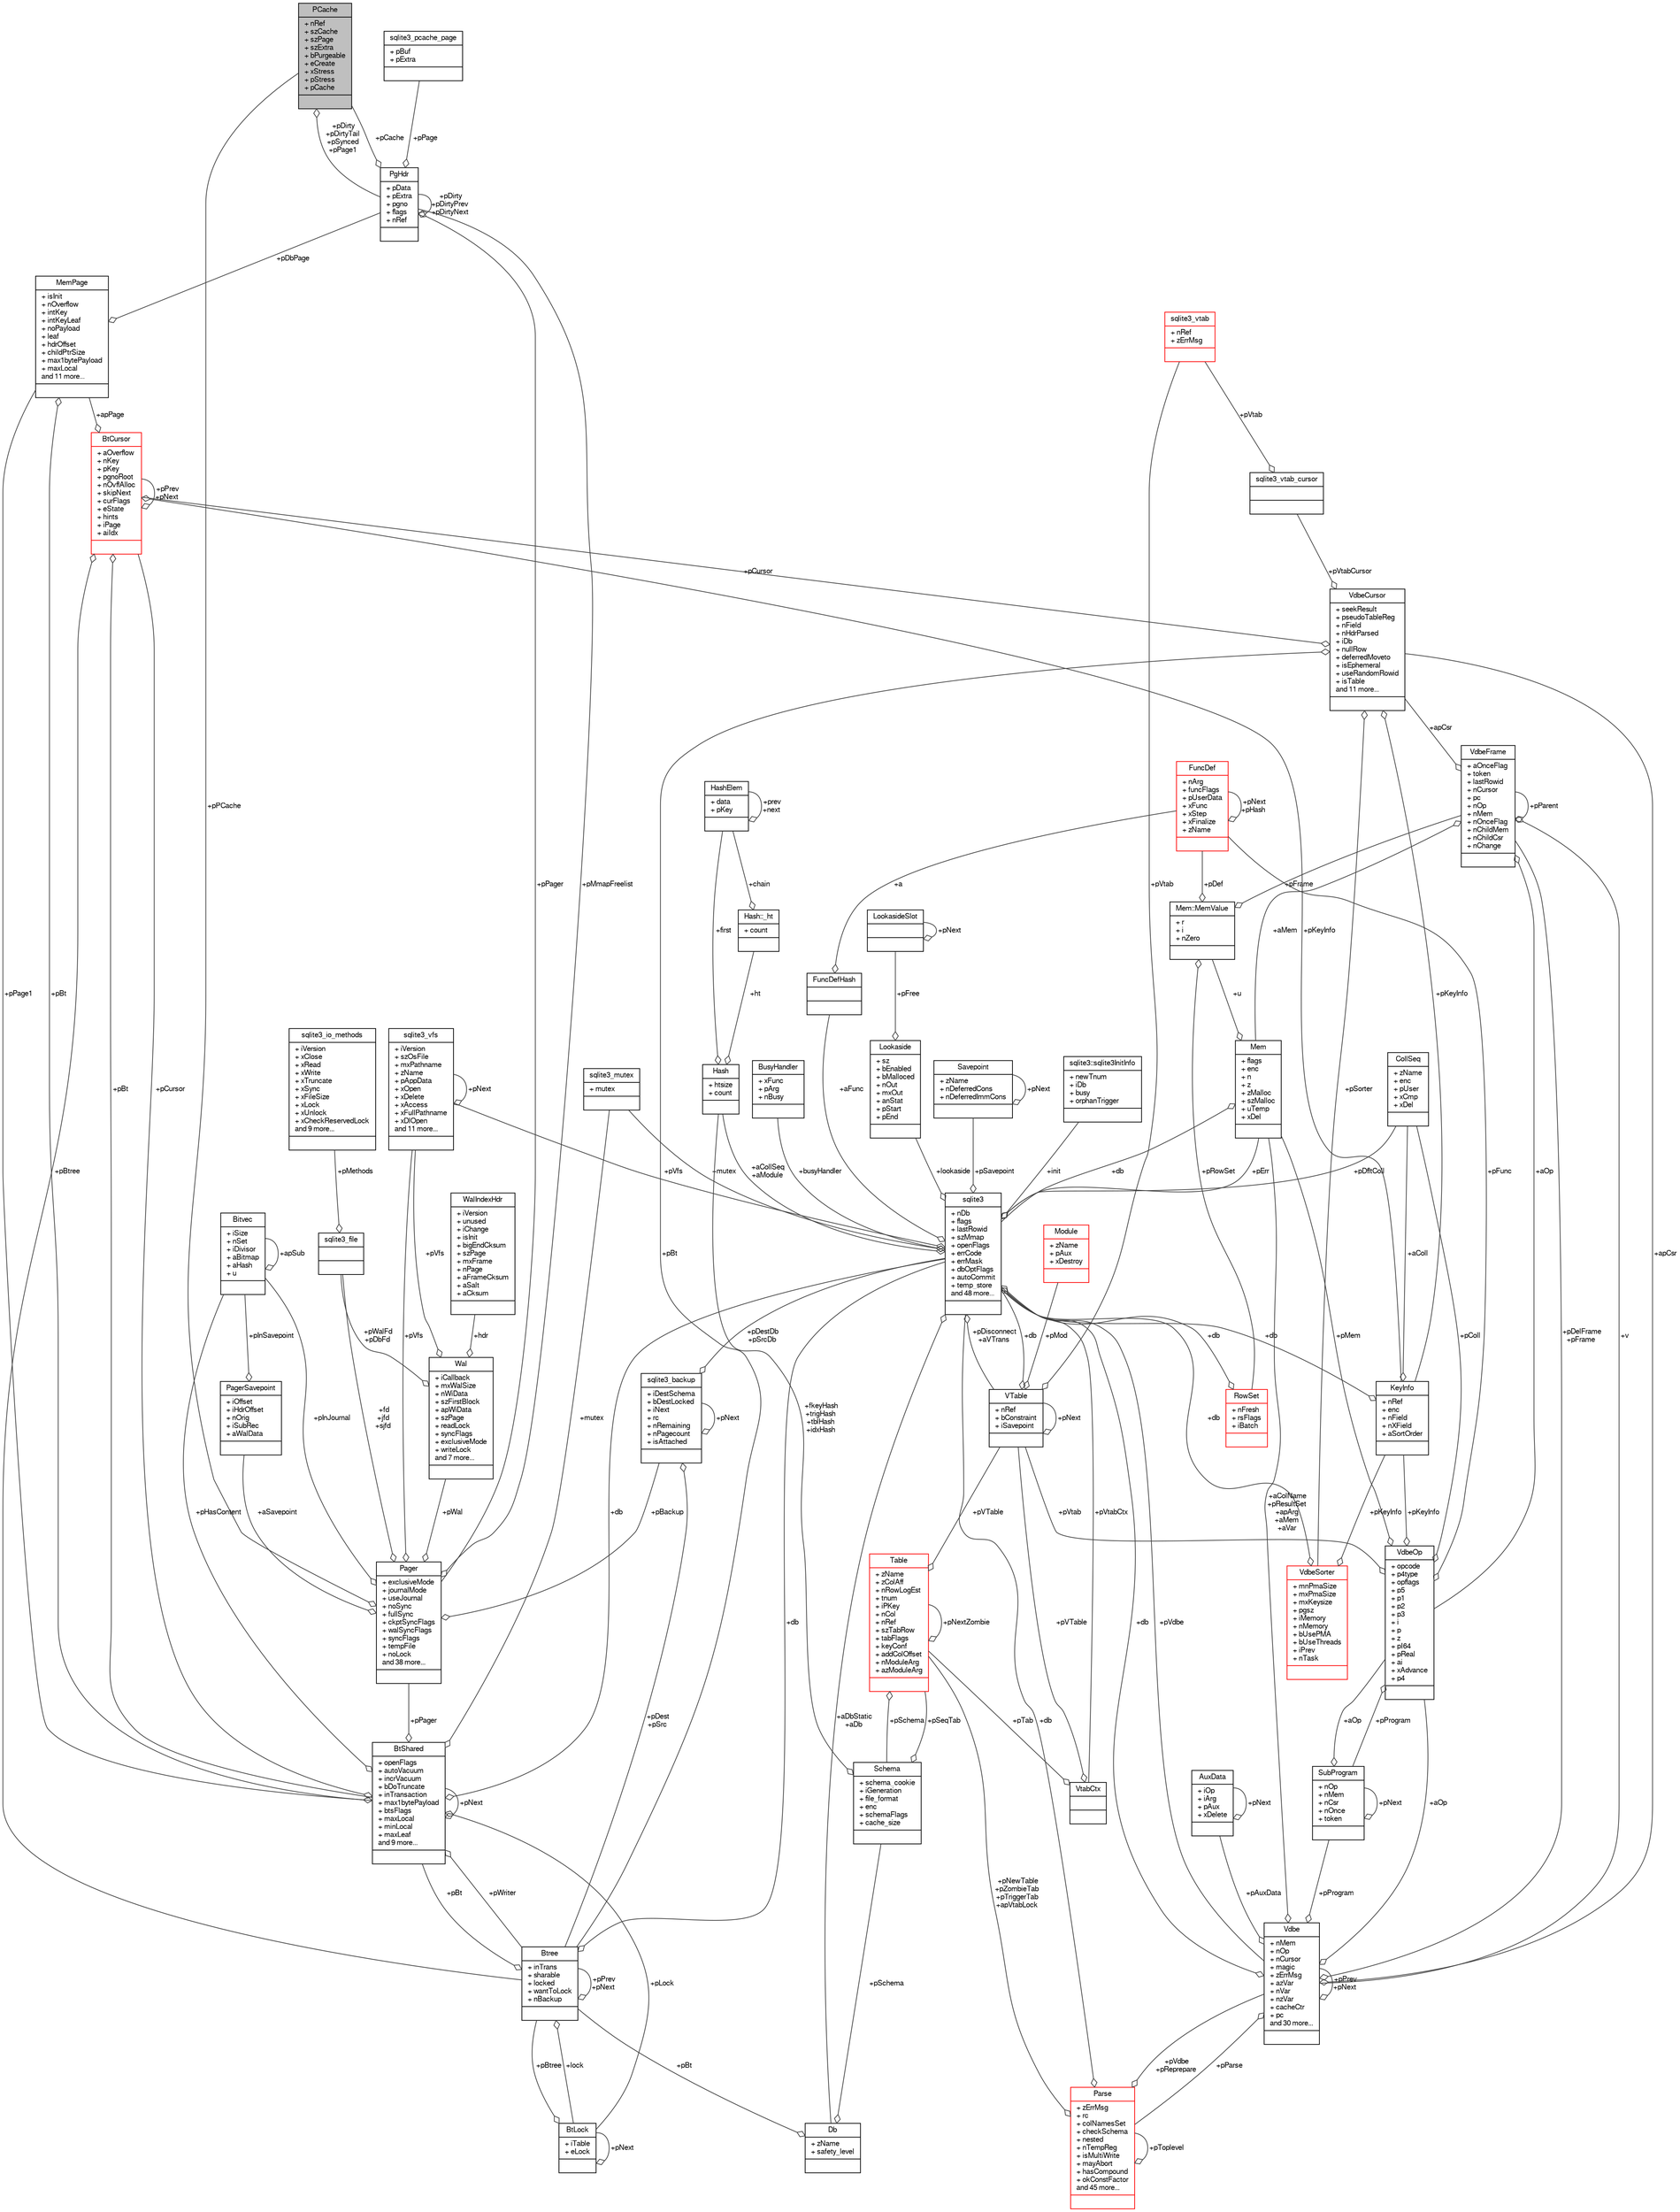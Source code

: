 digraph "PCache"
{
  edge [fontname="FreeSans",fontsize="10",labelfontname="FreeSans",labelfontsize="10"];
  node [fontname="FreeSans",fontsize="10",shape=record];
  Node1 [label="{PCache\n|+ nRef\l+ szCache\l+ szPage\l+ szExtra\l+ bPurgeable\l+ eCreate\l+ xStress\l+ pStress\l+ pCache\l|}",height=0.2,width=0.4,color="black", fillcolor="grey75", style="filled", fontcolor="black"];
  Node2 -> Node1 [color="grey25",fontsize="10",style="solid",label=" +pDirty\n+pDirtyTail\n+pSynced\n+pPage1" ,arrowhead="odiamond",fontname="FreeSans"];
  Node2 [label="{PgHdr\n|+ pData\l+ pExtra\l+ pgno\l+ flags\l+ nRef\l|}",height=0.2,width=0.4,color="black", fillcolor="white", style="filled",URL="$structPgHdr.html"];
  Node3 -> Node2 [color="grey25",fontsize="10",style="solid",label=" +pPage" ,arrowhead="odiamond",fontname="FreeSans"];
  Node3 [label="{sqlite3_pcache_page\n|+ pBuf\l+ pExtra\l|}",height=0.2,width=0.4,color="black", fillcolor="white", style="filled",URL="$structsqlite3__pcache__page.html"];
  Node1 -> Node2 [color="grey25",fontsize="10",style="solid",label=" +pCache" ,arrowhead="odiamond",fontname="FreeSans"];
  Node2 -> Node2 [color="grey25",fontsize="10",style="solid",label=" +pDirty\n+pDirtyPrev\n+pDirtyNext" ,arrowhead="odiamond",fontname="FreeSans"];
  Node4 -> Node2 [color="grey25",fontsize="10",style="solid",label=" +pPager" ,arrowhead="odiamond",fontname="FreeSans"];
  Node4 [label="{Pager\n|+ exclusiveMode\l+ journalMode\l+ useJournal\l+ noSync\l+ fullSync\l+ ckptSyncFlags\l+ walSyncFlags\l+ syncFlags\l+ tempFile\l+ noLock\land 38 more...\l|}",height=0.2,width=0.4,color="black", fillcolor="white", style="filled",URL="$structPager.html"];
  Node1 -> Node4 [color="grey25",fontsize="10",style="solid",label=" +pPCache" ,arrowhead="odiamond",fontname="FreeSans"];
  Node5 -> Node4 [color="grey25",fontsize="10",style="solid",label=" +pBackup" ,arrowhead="odiamond",fontname="FreeSans"];
  Node5 [label="{sqlite3_backup\n|+ iDestSchema\l+ bDestLocked\l+ iNext\l+ rc\l+ nRemaining\l+ nPagecount\l+ isAttached\l|}",height=0.2,width=0.4,color="black", fillcolor="white", style="filled",URL="$structsqlite3__backup.html"];
  Node5 -> Node5 [color="grey25",fontsize="10",style="solid",label=" +pNext" ,arrowhead="odiamond",fontname="FreeSans"];
  Node6 -> Node5 [color="grey25",fontsize="10",style="solid",label=" +pDestDb\n+pSrcDb" ,arrowhead="odiamond",fontname="FreeSans"];
  Node6 [label="{sqlite3\n|+ nDb\l+ flags\l+ lastRowid\l+ szMmap\l+ openFlags\l+ errCode\l+ errMask\l+ dbOptFlags\l+ autoCommit\l+ temp_store\land 48 more...\l|}",height=0.2,width=0.4,color="black", fillcolor="white", style="filled",URL="$structsqlite3.html"];
  Node7 -> Node6 [color="grey25",fontsize="10",style="solid",label=" +pErr" ,arrowhead="odiamond",fontname="FreeSans"];
  Node7 [label="{Mem\n|+ flags\l+ enc\l+ n\l+ z\l+ zMalloc\l+ szMalloc\l+ uTemp\l+ xDel\l|}",height=0.2,width=0.4,color="black", fillcolor="white", style="filled",URL="$structMem.html"];
  Node8 -> Node7 [color="grey25",fontsize="10",style="solid",label=" +u" ,arrowhead="odiamond",fontname="FreeSans"];
  Node8 [label="{Mem::MemValue\n|+ r\l+ i\l+ nZero\l|}",height=0.2,width=0.4,color="black", fillcolor="white", style="filled",URL="$unionMem_1_1MemValue.html"];
  Node9 -> Node8 [color="grey25",fontsize="10",style="solid",label=" +pFrame" ,arrowhead="odiamond",fontname="FreeSans"];
  Node9 [label="{VdbeFrame\n|+ aOnceFlag\l+ token\l+ lastRowid\l+ nCursor\l+ pc\l+ nOp\l+ nMem\l+ nOnceFlag\l+ nChildMem\l+ nChildCsr\l+ nChange\l|}",height=0.2,width=0.4,color="black", fillcolor="white", style="filled",URL="$structVdbeFrame.html"];
  Node7 -> Node9 [color="grey25",fontsize="10",style="solid",label=" +aMem" ,arrowhead="odiamond",fontname="FreeSans"];
  Node10 -> Node9 [color="grey25",fontsize="10",style="solid",label=" +v" ,arrowhead="odiamond",fontname="FreeSans"];
  Node10 [label="{Vdbe\n|+ nMem\l+ nOp\l+ nCursor\l+ magic\l+ zErrMsg\l+ azVar\l+ nVar\l+ nzVar\l+ cacheCtr\l+ pc\land 30 more...\l|}",height=0.2,width=0.4,color="black", fillcolor="white", style="filled",URL="$structVdbe.html"];
  Node10 -> Node10 [color="grey25",fontsize="10",style="solid",label=" +pPrev\n+pNext" ,arrowhead="odiamond",fontname="FreeSans"];
  Node7 -> Node10 [color="grey25",fontsize="10",style="solid",label=" +aColName\n+pResultSet\n+apArg\n+aMem\n+aVar" ,arrowhead="odiamond",fontname="FreeSans"];
  Node6 -> Node10 [color="grey25",fontsize="10",style="solid",label=" +db" ,arrowhead="odiamond",fontname="FreeSans"];
  Node9 -> Node10 [color="grey25",fontsize="10",style="solid",label=" +pDelFrame\n+pFrame" ,arrowhead="odiamond",fontname="FreeSans"];
  Node11 -> Node10 [color="grey25",fontsize="10",style="solid",label=" +pAuxData" ,arrowhead="odiamond",fontname="FreeSans"];
  Node11 [label="{AuxData\n|+ iOp\l+ iArg\l+ pAux\l+ xDelete\l|}",height=0.2,width=0.4,color="black", fillcolor="white", style="filled",URL="$structAuxData.html"];
  Node11 -> Node11 [color="grey25",fontsize="10",style="solid",label=" +pNext" ,arrowhead="odiamond",fontname="FreeSans"];
  Node12 -> Node10 [color="grey25",fontsize="10",style="solid",label=" +pProgram" ,arrowhead="odiamond",fontname="FreeSans"];
  Node12 [label="{SubProgram\n|+ nOp\l+ nMem\l+ nCsr\l+ nOnce\l+ token\l|}",height=0.2,width=0.4,color="black", fillcolor="white", style="filled",URL="$structSubProgram.html"];
  Node12 -> Node12 [color="grey25",fontsize="10",style="solid",label=" +pNext" ,arrowhead="odiamond",fontname="FreeSans"];
  Node13 -> Node12 [color="grey25",fontsize="10",style="solid",label=" +aOp" ,arrowhead="odiamond",fontname="FreeSans"];
  Node13 [label="{VdbeOp\n|+ opcode\l+ p4type\l+ opflags\l+ p5\l+ p1\l+ p2\l+ p3\l+ i\l+ p\l+ z\l+ pI64\l+ pReal\l+ ai\l+ xAdvance\l+ p4\l|}",height=0.2,width=0.4,color="black", fillcolor="white", style="filled",URL="$structVdbeOp.html"];
  Node7 -> Node13 [color="grey25",fontsize="10",style="solid",label=" +pMem" ,arrowhead="odiamond",fontname="FreeSans"];
  Node14 -> Node13 [color="grey25",fontsize="10",style="solid",label=" +pColl" ,arrowhead="odiamond",fontname="FreeSans"];
  Node14 [label="{CollSeq\n|+ zName\l+ enc\l+ pUser\l+ xCmp\l+ xDel\l|}",height=0.2,width=0.4,color="black", fillcolor="white", style="filled",URL="$structCollSeq.html"];
  Node15 -> Node13 [color="grey25",fontsize="10",style="solid",label=" +pVtab" ,arrowhead="odiamond",fontname="FreeSans"];
  Node15 [label="{VTable\n|+ nRef\l+ bConstraint\l+ iSavepoint\l|}",height=0.2,width=0.4,color="black", fillcolor="white", style="filled",URL="$structVTable.html"];
  Node6 -> Node15 [color="grey25",fontsize="10",style="solid",label=" +db" ,arrowhead="odiamond",fontname="FreeSans"];
  Node15 -> Node15 [color="grey25",fontsize="10",style="solid",label=" +pNext" ,arrowhead="odiamond",fontname="FreeSans"];
  Node16 -> Node15 [color="grey25",fontsize="10",style="solid",label=" +pMod" ,arrowhead="odiamond",fontname="FreeSans"];
  Node16 [label="{Module\n|+ zName\l+ pAux\l+ xDestroy\l|}",height=0.2,width=0.4,color="red", fillcolor="white", style="filled",URL="$structModule.html"];
  Node18 -> Node15 [color="grey25",fontsize="10",style="solid",label=" +pVtab" ,arrowhead="odiamond",fontname="FreeSans"];
  Node18 [label="{sqlite3_vtab\n|+ nRef\l+ zErrMsg\l|}",height=0.2,width=0.4,color="red", fillcolor="white", style="filled",URL="$structsqlite3__vtab.html"];
  Node12 -> Node13 [color="grey25",fontsize="10",style="solid",label=" +pProgram" ,arrowhead="odiamond",fontname="FreeSans"];
  Node19 -> Node13 [color="grey25",fontsize="10",style="solid",label=" +pKeyInfo" ,arrowhead="odiamond",fontname="FreeSans"];
  Node19 [label="{KeyInfo\n|+ nRef\l+ enc\l+ nField\l+ nXField\l+ aSortOrder\l|}",height=0.2,width=0.4,color="black", fillcolor="white", style="filled",URL="$structKeyInfo.html"];
  Node6 -> Node19 [color="grey25",fontsize="10",style="solid",label=" +db" ,arrowhead="odiamond",fontname="FreeSans"];
  Node14 -> Node19 [color="grey25",fontsize="10",style="solid",label=" +aColl" ,arrowhead="odiamond",fontname="FreeSans"];
  Node20 -> Node13 [color="grey25",fontsize="10",style="solid",label=" +pFunc" ,arrowhead="odiamond",fontname="FreeSans"];
  Node20 [label="{FuncDef\n|+ nArg\l+ funcFlags\l+ pUserData\l+ xFunc\l+ xStep\l+ xFinalize\l+ zName\l|}",height=0.2,width=0.4,color="red", fillcolor="white", style="filled",URL="$structFuncDef.html"];
  Node20 -> Node20 [color="grey25",fontsize="10",style="solid",label=" +pNext\n+pHash" ,arrowhead="odiamond",fontname="FreeSans"];
  Node22 -> Node10 [color="grey25",fontsize="10",style="solid",label=" +apCsr" ,arrowhead="odiamond",fontname="FreeSans"];
  Node22 [label="{VdbeCursor\n|+ seekResult\l+ pseudoTableReg\l+ nField\l+ nHdrParsed\l+ iDb\l+ nullRow\l+ deferredMoveto\l+ isEphemeral\l+ useRandomRowid\l+ isTable\land 11 more...\l|}",height=0.2,width=0.4,color="black", fillcolor="white", style="filled",URL="$structVdbeCursor.html"];
  Node23 -> Node22 [color="grey25",fontsize="10",style="solid",label=" +pCursor" ,arrowhead="odiamond",fontname="FreeSans"];
  Node23 [label="{BtCursor\n|+ aOverflow\l+ nKey\l+ pKey\l+ pgnoRoot\l+ nOvflAlloc\l+ skipNext\l+ curFlags\l+ eState\l+ hints\l+ iPage\l+ aiIdx\l|}",height=0.2,width=0.4,color="red", fillcolor="white", style="filled",URL="$structBtCursor.html"];
  Node23 -> Node23 [color="grey25",fontsize="10",style="solid",label=" +pPrev\n+pNext" ,arrowhead="odiamond",fontname="FreeSans"];
  Node25 -> Node23 [color="grey25",fontsize="10",style="solid",label=" +pBt" ,arrowhead="odiamond",fontname="FreeSans"];
  Node25 [label="{BtShared\n|+ openFlags\l+ autoVacuum\l+ incrVacuum\l+ bDoTruncate\l+ inTransaction\l+ max1bytePayload\l+ btsFlags\l+ maxLocal\l+ minLocal\l+ maxLeaf\land 9 more...\l|}",height=0.2,width=0.4,color="black", fillcolor="white", style="filled",URL="$structBtShared.html"];
  Node23 -> Node25 [color="grey25",fontsize="10",style="solid",label=" +pCursor" ,arrowhead="odiamond",fontname="FreeSans"];
  Node25 -> Node25 [color="grey25",fontsize="10",style="solid",label=" +pNext" ,arrowhead="odiamond",fontname="FreeSans"];
  Node6 -> Node25 [color="grey25",fontsize="10",style="solid",label=" +db" ,arrowhead="odiamond",fontname="FreeSans"];
  Node26 -> Node25 [color="grey25",fontsize="10",style="solid",label=" +pHasContent" ,arrowhead="odiamond",fontname="FreeSans"];
  Node26 [label="{Bitvec\n|+ iSize\l+ nSet\l+ iDivisor\l+ aBitmap\l+ aHash\l+ u\l|}",height=0.2,width=0.4,color="black", fillcolor="white", style="filled",URL="$structBitvec.html"];
  Node26 -> Node26 [color="grey25",fontsize="10",style="solid",label=" +apSub" ,arrowhead="odiamond",fontname="FreeSans"];
  Node27 -> Node25 [color="grey25",fontsize="10",style="solid",label=" +mutex" ,arrowhead="odiamond",fontname="FreeSans"];
  Node27 [label="{sqlite3_mutex\n|+ mutex\l|}",height=0.2,width=0.4,color="black", fillcolor="white", style="filled",URL="$structsqlite3__mutex.html"];
  Node28 -> Node25 [color="grey25",fontsize="10",style="solid",label=" +pLock" ,arrowhead="odiamond",fontname="FreeSans"];
  Node28 [label="{BtLock\n|+ iTable\l+ eLock\l|}",height=0.2,width=0.4,color="black", fillcolor="white", style="filled",URL="$structBtLock.html"];
  Node28 -> Node28 [color="grey25",fontsize="10",style="solid",label=" +pNext" ,arrowhead="odiamond",fontname="FreeSans"];
  Node29 -> Node28 [color="grey25",fontsize="10",style="solid",label=" +pBtree" ,arrowhead="odiamond",fontname="FreeSans"];
  Node29 [label="{Btree\n|+ inTrans\l+ sharable\l+ locked\l+ wantToLock\l+ nBackup\l|}",height=0.2,width=0.4,color="black", fillcolor="white", style="filled",URL="$structBtree.html"];
  Node25 -> Node29 [color="grey25",fontsize="10",style="solid",label=" +pBt" ,arrowhead="odiamond",fontname="FreeSans"];
  Node6 -> Node29 [color="grey25",fontsize="10",style="solid",label=" +db" ,arrowhead="odiamond",fontname="FreeSans"];
  Node28 -> Node29 [color="grey25",fontsize="10",style="solid",label=" +lock" ,arrowhead="odiamond",fontname="FreeSans"];
  Node29 -> Node29 [color="grey25",fontsize="10",style="solid",label=" +pPrev\n+pNext" ,arrowhead="odiamond",fontname="FreeSans"];
  Node30 -> Node25 [color="grey25",fontsize="10",style="solid",label=" +pPage1" ,arrowhead="odiamond",fontname="FreeSans"];
  Node30 [label="{MemPage\n|+ isInit\l+ nOverflow\l+ intKey\l+ intKeyLeaf\l+ noPayload\l+ leaf\l+ hdrOffset\l+ childPtrSize\l+ max1bytePayload\l+ maxLocal\land 11 more...\l|}",height=0.2,width=0.4,color="black", fillcolor="white", style="filled",URL="$structMemPage.html"];
  Node25 -> Node30 [color="grey25",fontsize="10",style="solid",label=" +pBt" ,arrowhead="odiamond",fontname="FreeSans"];
  Node2 -> Node30 [color="grey25",fontsize="10",style="solid",label=" +pDbPage" ,arrowhead="odiamond",fontname="FreeSans"];
  Node29 -> Node25 [color="grey25",fontsize="10",style="solid",label=" +pWriter" ,arrowhead="odiamond",fontname="FreeSans"];
  Node4 -> Node25 [color="grey25",fontsize="10",style="solid",label=" +pPager" ,arrowhead="odiamond",fontname="FreeSans"];
  Node30 -> Node23 [color="grey25",fontsize="10",style="solid",label=" +apPage" ,arrowhead="odiamond",fontname="FreeSans"];
  Node19 -> Node23 [color="grey25",fontsize="10",style="solid",label=" +pKeyInfo" ,arrowhead="odiamond",fontname="FreeSans"];
  Node29 -> Node23 [color="grey25",fontsize="10",style="solid",label=" +pBtree" ,arrowhead="odiamond",fontname="FreeSans"];
  Node31 -> Node22 [color="grey25",fontsize="10",style="solid",label=" +pVtabCursor" ,arrowhead="odiamond",fontname="FreeSans"];
  Node31 [label="{sqlite3_vtab_cursor\n||}",height=0.2,width=0.4,color="black", fillcolor="white", style="filled",URL="$structsqlite3__vtab__cursor.html"];
  Node18 -> Node31 [color="grey25",fontsize="10",style="solid",label=" +pVtab" ,arrowhead="odiamond",fontname="FreeSans"];
  Node32 -> Node22 [color="grey25",fontsize="10",style="solid",label=" +pSorter" ,arrowhead="odiamond",fontname="FreeSans"];
  Node32 [label="{VdbeSorter\n|+ mnPmaSize\l+ mxPmaSize\l+ mxKeysize\l+ pgsz\l+ iMemory\l+ nMemory\l+ bUsePMA\l+ bUseThreads\l+ iPrev\l+ nTask\l|}",height=0.2,width=0.4,color="red", fillcolor="white", style="filled",URL="$structVdbeSorter.html"];
  Node6 -> Node32 [color="grey25",fontsize="10",style="solid",label=" +db" ,arrowhead="odiamond",fontname="FreeSans"];
  Node19 -> Node32 [color="grey25",fontsize="10",style="solid",label=" +pKeyInfo" ,arrowhead="odiamond",fontname="FreeSans"];
  Node19 -> Node22 [color="grey25",fontsize="10",style="solid",label=" +pKeyInfo" ,arrowhead="odiamond",fontname="FreeSans"];
  Node29 -> Node22 [color="grey25",fontsize="10",style="solid",label=" +pBt" ,arrowhead="odiamond",fontname="FreeSans"];
  Node44 -> Node10 [color="grey25",fontsize="10",style="solid",label=" +pParse" ,arrowhead="odiamond",fontname="FreeSans"];
  Node44 [label="{Parse\n|+ zErrMsg\l+ rc\l+ colNamesSet\l+ checkSchema\l+ nested\l+ nTempReg\l+ isMultiWrite\l+ mayAbort\l+ hasCompound\l+ okConstFactor\land 45 more...\l|}",height=0.2,width=0.4,color="red", fillcolor="white", style="filled",URL="$structParse.html"];
  Node10 -> Node44 [color="grey25",fontsize="10",style="solid",label=" +pVdbe\n+pReprepare" ,arrowhead="odiamond",fontname="FreeSans"];
  Node6 -> Node44 [color="grey25",fontsize="10",style="solid",label=" +db" ,arrowhead="odiamond",fontname="FreeSans"];
  Node53 -> Node44 [color="grey25",fontsize="10",style="solid",label=" +pNewTable\n+pZombieTab\n+pTriggerTab\n+apVtabLock" ,arrowhead="odiamond",fontname="FreeSans"];
  Node53 [label="{Table\n|+ zName\l+ zColAff\l+ nRowLogEst\l+ tnum\l+ iPKey\l+ nCol\l+ nRef\l+ szTabRow\l+ tabFlags\l+ keyConf\l+ addColOffset\l+ nModuleArg\l+ azModuleArg\l|}",height=0.2,width=0.4,color="red", fillcolor="white", style="filled",URL="$structTable.html"];
  Node54 -> Node53 [color="grey25",fontsize="10",style="solid",label=" +pSchema" ,arrowhead="odiamond",fontname="FreeSans"];
  Node54 [label="{Schema\n|+ schema_cookie\l+ iGeneration\l+ file_format\l+ enc\l+ schemaFlags\l+ cache_size\l|}",height=0.2,width=0.4,color="black", fillcolor="white", style="filled",URL="$structSchema.html"];
  Node53 -> Node54 [color="grey25",fontsize="10",style="solid",label=" +pSeqTab" ,arrowhead="odiamond",fontname="FreeSans"];
  Node55 -> Node54 [color="grey25",fontsize="10",style="solid",label=" +fkeyHash\n+trigHash\n+tblHash\n+idxHash" ,arrowhead="odiamond",fontname="FreeSans"];
  Node55 [label="{Hash\n|+ htsize\l+ count\l|}",height=0.2,width=0.4,color="black", fillcolor="white", style="filled",URL="$structHash.html"];
  Node56 -> Node55 [color="grey25",fontsize="10",style="solid",label=" +ht" ,arrowhead="odiamond",fontname="FreeSans"];
  Node56 [label="{Hash::_ht\n|+ count\l|}",height=0.2,width=0.4,color="black", fillcolor="white", style="filled",URL="$structHash_1_1__ht.html"];
  Node57 -> Node56 [color="grey25",fontsize="10",style="solid",label=" +chain" ,arrowhead="odiamond",fontname="FreeSans"];
  Node57 [label="{HashElem\n|+ data\l+ pKey\l|}",height=0.2,width=0.4,color="black", fillcolor="white", style="filled",URL="$structHashElem.html"];
  Node57 -> Node57 [color="grey25",fontsize="10",style="solid",label=" +prev\n+next" ,arrowhead="odiamond",fontname="FreeSans"];
  Node57 -> Node55 [color="grey25",fontsize="10",style="solid",label=" +first" ,arrowhead="odiamond",fontname="FreeSans"];
  Node15 -> Node53 [color="grey25",fontsize="10",style="solid",label=" +pVTable" ,arrowhead="odiamond",fontname="FreeSans"];
  Node53 -> Node53 [color="grey25",fontsize="10",style="solid",label=" +pNextZombie" ,arrowhead="odiamond",fontname="FreeSans"];
  Node44 -> Node44 [color="grey25",fontsize="10",style="solid",label=" +pToplevel" ,arrowhead="odiamond",fontname="FreeSans"];
  Node13 -> Node10 [color="grey25",fontsize="10",style="solid",label=" +aOp" ,arrowhead="odiamond",fontname="FreeSans"];
  Node9 -> Node9 [color="grey25",fontsize="10",style="solid",label=" +pParent" ,arrowhead="odiamond",fontname="FreeSans"];
  Node22 -> Node9 [color="grey25",fontsize="10",style="solid",label=" +apCsr" ,arrowhead="odiamond",fontname="FreeSans"];
  Node13 -> Node9 [color="grey25",fontsize="10",style="solid",label=" +aOp" ,arrowhead="odiamond",fontname="FreeSans"];
  Node74 -> Node8 [color="grey25",fontsize="10",style="solid",label=" +pRowSet" ,arrowhead="odiamond",fontname="FreeSans"];
  Node74 [label="{RowSet\n|+ nFresh\l+ rsFlags\l+ iBatch\l|}",height=0.2,width=0.4,color="red", fillcolor="white", style="filled",URL="$structRowSet.html"];
  Node6 -> Node74 [color="grey25",fontsize="10",style="solid",label=" +db" ,arrowhead="odiamond",fontname="FreeSans"];
  Node20 -> Node8 [color="grey25",fontsize="10",style="solid",label=" +pDef" ,arrowhead="odiamond",fontname="FreeSans"];
  Node6 -> Node7 [color="grey25",fontsize="10",style="solid",label=" +db" ,arrowhead="odiamond",fontname="FreeSans"];
  Node10 -> Node6 [color="grey25",fontsize="10",style="solid",label=" +pVdbe" ,arrowhead="odiamond",fontname="FreeSans"];
  Node77 -> Node6 [color="grey25",fontsize="10",style="solid",label=" +pSavepoint" ,arrowhead="odiamond",fontname="FreeSans"];
  Node77 [label="{Savepoint\n|+ zName\l+ nDeferredCons\l+ nDeferredImmCons\l|}",height=0.2,width=0.4,color="black", fillcolor="white", style="filled",URL="$structSavepoint.html"];
  Node77 -> Node77 [color="grey25",fontsize="10",style="solid",label=" +pNext" ,arrowhead="odiamond",fontname="FreeSans"];
  Node78 -> Node6 [color="grey25",fontsize="10",style="solid",label=" +aFunc" ,arrowhead="odiamond",fontname="FreeSans"];
  Node78 [label="{FuncDefHash\n||}",height=0.2,width=0.4,color="black", fillcolor="white", style="filled",URL="$structFuncDefHash.html"];
  Node20 -> Node78 [color="grey25",fontsize="10",style="solid",label=" +a" ,arrowhead="odiamond",fontname="FreeSans"];
  Node79 -> Node6 [color="grey25",fontsize="10",style="solid",label=" +lookaside" ,arrowhead="odiamond",fontname="FreeSans"];
  Node79 [label="{Lookaside\n|+ sz\l+ bEnabled\l+ bMalloced\l+ nOut\l+ mxOut\l+ anStat\l+ pStart\l+ pEnd\l|}",height=0.2,width=0.4,color="black", fillcolor="white", style="filled",URL="$structLookaside.html"];
  Node80 -> Node79 [color="grey25",fontsize="10",style="solid",label=" +pFree" ,arrowhead="odiamond",fontname="FreeSans"];
  Node80 [label="{LookasideSlot\n||}",height=0.2,width=0.4,color="black", fillcolor="white", style="filled",URL="$structLookasideSlot.html"];
  Node80 -> Node80 [color="grey25",fontsize="10",style="solid",label=" +pNext" ,arrowhead="odiamond",fontname="FreeSans"];
  Node27 -> Node6 [color="grey25",fontsize="10",style="solid",label=" +mutex" ,arrowhead="odiamond",fontname="FreeSans"];
  Node81 -> Node6 [color="grey25",fontsize="10",style="solid",label=" +pVfs" ,arrowhead="odiamond",fontname="FreeSans"];
  Node81 [label="{sqlite3_vfs\n|+ iVersion\l+ szOsFile\l+ mxPathname\l+ zName\l+ pAppData\l+ xOpen\l+ xDelete\l+ xAccess\l+ xFullPathname\l+ xDlOpen\land 11 more...\l|}",height=0.2,width=0.4,color="black", fillcolor="white", style="filled",URL="$structsqlite3__vfs.html"];
  Node81 -> Node81 [color="grey25",fontsize="10",style="solid",label=" +pNext" ,arrowhead="odiamond",fontname="FreeSans"];
  Node82 -> Node6 [color="grey25",fontsize="10",style="solid",label=" +init" ,arrowhead="odiamond",fontname="FreeSans"];
  Node82 [label="{sqlite3::sqlite3InitInfo\n|+ newTnum\l+ iDb\l+ busy\l+ orphanTrigger\l|}",height=0.2,width=0.4,color="black", fillcolor="white", style="filled",URL="$structsqlite3_1_1sqlite3InitInfo.html"];
  Node83 -> Node6 [color="grey25",fontsize="10",style="solid",label=" +busyHandler" ,arrowhead="odiamond",fontname="FreeSans"];
  Node83 [label="{BusyHandler\n|+ xFunc\l+ pArg\l+ nBusy\l|}",height=0.2,width=0.4,color="black", fillcolor="white", style="filled",URL="$structBusyHandler.html"];
  Node84 -> Node6 [color="grey25",fontsize="10",style="solid",label=" +pVtabCtx" ,arrowhead="odiamond",fontname="FreeSans"];
  Node84 [label="{VtabCtx\n||}",height=0.2,width=0.4,color="black", fillcolor="white", style="filled",URL="$structVtabCtx.html"];
  Node15 -> Node84 [color="grey25",fontsize="10",style="solid",label=" +pVTable" ,arrowhead="odiamond",fontname="FreeSans"];
  Node53 -> Node84 [color="grey25",fontsize="10",style="solid",label=" +pTab" ,arrowhead="odiamond",fontname="FreeSans"];
  Node14 -> Node6 [color="grey25",fontsize="10",style="solid",label=" +pDfltColl" ,arrowhead="odiamond",fontname="FreeSans"];
  Node15 -> Node6 [color="grey25",fontsize="10",style="solid",label=" +pDisconnect\n+aVTrans" ,arrowhead="odiamond",fontname="FreeSans"];
  Node85 -> Node6 [color="grey25",fontsize="10",style="solid",label=" +aDbStatic\n+aDb" ,arrowhead="odiamond",fontname="FreeSans"];
  Node85 [label="{Db\n|+ zName\l+ safety_level\l|}",height=0.2,width=0.4,color="black", fillcolor="white", style="filled",URL="$structDb.html"];
  Node54 -> Node85 [color="grey25",fontsize="10",style="solid",label=" +pSchema" ,arrowhead="odiamond",fontname="FreeSans"];
  Node29 -> Node85 [color="grey25",fontsize="10",style="solid",label=" +pBt" ,arrowhead="odiamond",fontname="FreeSans"];
  Node55 -> Node6 [color="grey25",fontsize="10",style="solid",label=" +aCollSeq\n+aModule" ,arrowhead="odiamond",fontname="FreeSans"];
  Node29 -> Node5 [color="grey25",fontsize="10",style="solid",label=" +pDest\n+pSrc" ,arrowhead="odiamond",fontname="FreeSans"];
  Node26 -> Node4 [color="grey25",fontsize="10",style="solid",label=" +pInJournal" ,arrowhead="odiamond",fontname="FreeSans"];
  Node37 -> Node4 [color="grey25",fontsize="10",style="solid",label=" +fd\n+jfd\n+sjfd" ,arrowhead="odiamond",fontname="FreeSans"];
  Node37 [label="{sqlite3_file\n||}",height=0.2,width=0.4,color="black", fillcolor="white", style="filled",URL="$structsqlite3__file.html"];
  Node38 -> Node37 [color="grey25",fontsize="10",style="solid",label=" +pMethods" ,arrowhead="odiamond",fontname="FreeSans"];
  Node38 [label="{sqlite3_io_methods\n|+ iVersion\l+ xClose\l+ xRead\l+ xWrite\l+ xTruncate\l+ xSync\l+ xFileSize\l+ xLock\l+ xUnlock\l+ xCheckReservedLock\land 9 more...\l|}",height=0.2,width=0.4,color="black", fillcolor="white", style="filled",URL="$structsqlite3__io__methods.html"];
  Node81 -> Node4 [color="grey25",fontsize="10",style="solid",label=" +pVfs" ,arrowhead="odiamond",fontname="FreeSans"];
  Node2 -> Node4 [color="grey25",fontsize="10",style="solid",label=" +pMmapFreelist" ,arrowhead="odiamond",fontname="FreeSans"];
  Node86 -> Node4 [color="grey25",fontsize="10",style="solid",label=" +pWal" ,arrowhead="odiamond",fontname="FreeSans"];
  Node86 [label="{Wal\n|+ iCallback\l+ mxWalSize\l+ nWiData\l+ szFirstBlock\l+ apWiData\l+ szPage\l+ readLock\l+ syncFlags\l+ exclusiveMode\l+ writeLock\land 7 more...\l|}",height=0.2,width=0.4,color="black", fillcolor="white", style="filled",URL="$structWal.html"];
  Node37 -> Node86 [color="grey25",fontsize="10",style="solid",label=" +pWalFd\n+pDbFd" ,arrowhead="odiamond",fontname="FreeSans"];
  Node81 -> Node86 [color="grey25",fontsize="10",style="solid",label=" +pVfs" ,arrowhead="odiamond",fontname="FreeSans"];
  Node87 -> Node86 [color="grey25",fontsize="10",style="solid",label=" +hdr" ,arrowhead="odiamond",fontname="FreeSans"];
  Node87 [label="{WalIndexHdr\n|+ iVersion\l+ unused\l+ iChange\l+ isInit\l+ bigEndCksum\l+ szPage\l+ mxFrame\l+ nPage\l+ aFrameCksum\l+ aSalt\l+ aCksum\l|}",height=0.2,width=0.4,color="black", fillcolor="white", style="filled",URL="$structWalIndexHdr.html"];
  Node88 -> Node4 [color="grey25",fontsize="10",style="solid",label=" +aSavepoint" ,arrowhead="odiamond",fontname="FreeSans"];
  Node88 [label="{PagerSavepoint\n|+ iOffset\l+ iHdrOffset\l+ nOrig\l+ iSubRec\l+ aWalData\l|}",height=0.2,width=0.4,color="black", fillcolor="white", style="filled",URL="$structPagerSavepoint.html"];
  Node26 -> Node88 [color="grey25",fontsize="10",style="solid",label=" +pInSavepoint" ,arrowhead="odiamond",fontname="FreeSans"];
}
